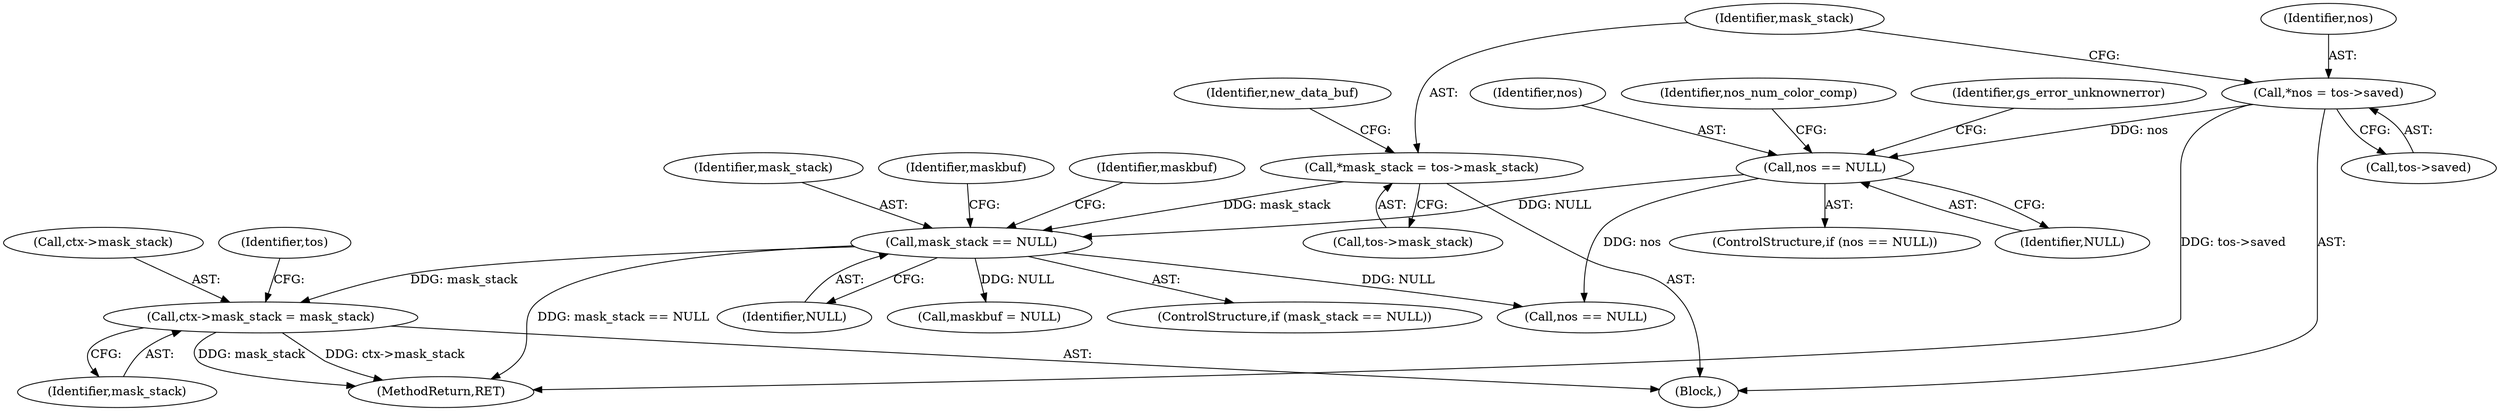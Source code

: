 digraph "0_ghostscript_d621292fb2c8157d9899dcd83fd04dd250e30fe4@pointer" {
"1000366" [label="(Call,ctx->mask_stack = mask_stack)"];
"1000228" [label="(Call,mask_stack == NULL)"];
"1000157" [label="(Call,*mask_stack = tos->mask_stack)"];
"1000204" [label="(Call,nos == NULL)"];
"1000151" [label="(Call,*nos = tos->saved)"];
"1000370" [label="(Identifier,mask_stack)"];
"1000942" [label="(MethodReturn,RET)"];
"1000151" [label="(Call,*nos = tos->saved)"];
"1000232" [label="(Call,maskbuf = NULL)"];
"1000367" [label="(Call,ctx->mask_stack)"];
"1000143" [label="(Block,)"];
"1000373" [label="(Identifier,tos)"];
"1000157" [label="(Call,*mask_stack = tos->mask_stack)"];
"1000206" [label="(Identifier,NULL)"];
"1000205" [label="(Identifier,nos)"];
"1000204" [label="(Call,nos == NULL)"];
"1000210" [label="(Identifier,nos_num_color_comp)"];
"1000169" [label="(Identifier,new_data_buf)"];
"1000203" [label="(ControlStructure,if (nos == NULL))"];
"1000230" [label="(Identifier,NULL)"];
"1000245" [label="(Call,nos == NULL)"];
"1000153" [label="(Call,tos->saved)"];
"1000229" [label="(Identifier,mask_stack)"];
"1000159" [label="(Call,tos->mask_stack)"];
"1000228" [label="(Call,mask_stack == NULL)"];
"1000233" [label="(Identifier,maskbuf)"];
"1000238" [label="(Identifier,maskbuf)"];
"1000152" [label="(Identifier,nos)"];
"1000158" [label="(Identifier,mask_stack)"];
"1000208" [label="(Identifier,gs_error_unknownerror)"];
"1000366" [label="(Call,ctx->mask_stack = mask_stack)"];
"1000227" [label="(ControlStructure,if (mask_stack == NULL))"];
"1000366" -> "1000143"  [label="AST: "];
"1000366" -> "1000370"  [label="CFG: "];
"1000367" -> "1000366"  [label="AST: "];
"1000370" -> "1000366"  [label="AST: "];
"1000373" -> "1000366"  [label="CFG: "];
"1000366" -> "1000942"  [label="DDG: mask_stack"];
"1000366" -> "1000942"  [label="DDG: ctx->mask_stack"];
"1000228" -> "1000366"  [label="DDG: mask_stack"];
"1000228" -> "1000227"  [label="AST: "];
"1000228" -> "1000230"  [label="CFG: "];
"1000229" -> "1000228"  [label="AST: "];
"1000230" -> "1000228"  [label="AST: "];
"1000233" -> "1000228"  [label="CFG: "];
"1000238" -> "1000228"  [label="CFG: "];
"1000228" -> "1000942"  [label="DDG: mask_stack == NULL"];
"1000157" -> "1000228"  [label="DDG: mask_stack"];
"1000204" -> "1000228"  [label="DDG: NULL"];
"1000228" -> "1000232"  [label="DDG: NULL"];
"1000228" -> "1000245"  [label="DDG: NULL"];
"1000157" -> "1000143"  [label="AST: "];
"1000157" -> "1000159"  [label="CFG: "];
"1000158" -> "1000157"  [label="AST: "];
"1000159" -> "1000157"  [label="AST: "];
"1000169" -> "1000157"  [label="CFG: "];
"1000204" -> "1000203"  [label="AST: "];
"1000204" -> "1000206"  [label="CFG: "];
"1000205" -> "1000204"  [label="AST: "];
"1000206" -> "1000204"  [label="AST: "];
"1000208" -> "1000204"  [label="CFG: "];
"1000210" -> "1000204"  [label="CFG: "];
"1000151" -> "1000204"  [label="DDG: nos"];
"1000204" -> "1000245"  [label="DDG: nos"];
"1000151" -> "1000143"  [label="AST: "];
"1000151" -> "1000153"  [label="CFG: "];
"1000152" -> "1000151"  [label="AST: "];
"1000153" -> "1000151"  [label="AST: "];
"1000158" -> "1000151"  [label="CFG: "];
"1000151" -> "1000942"  [label="DDG: tos->saved"];
}
